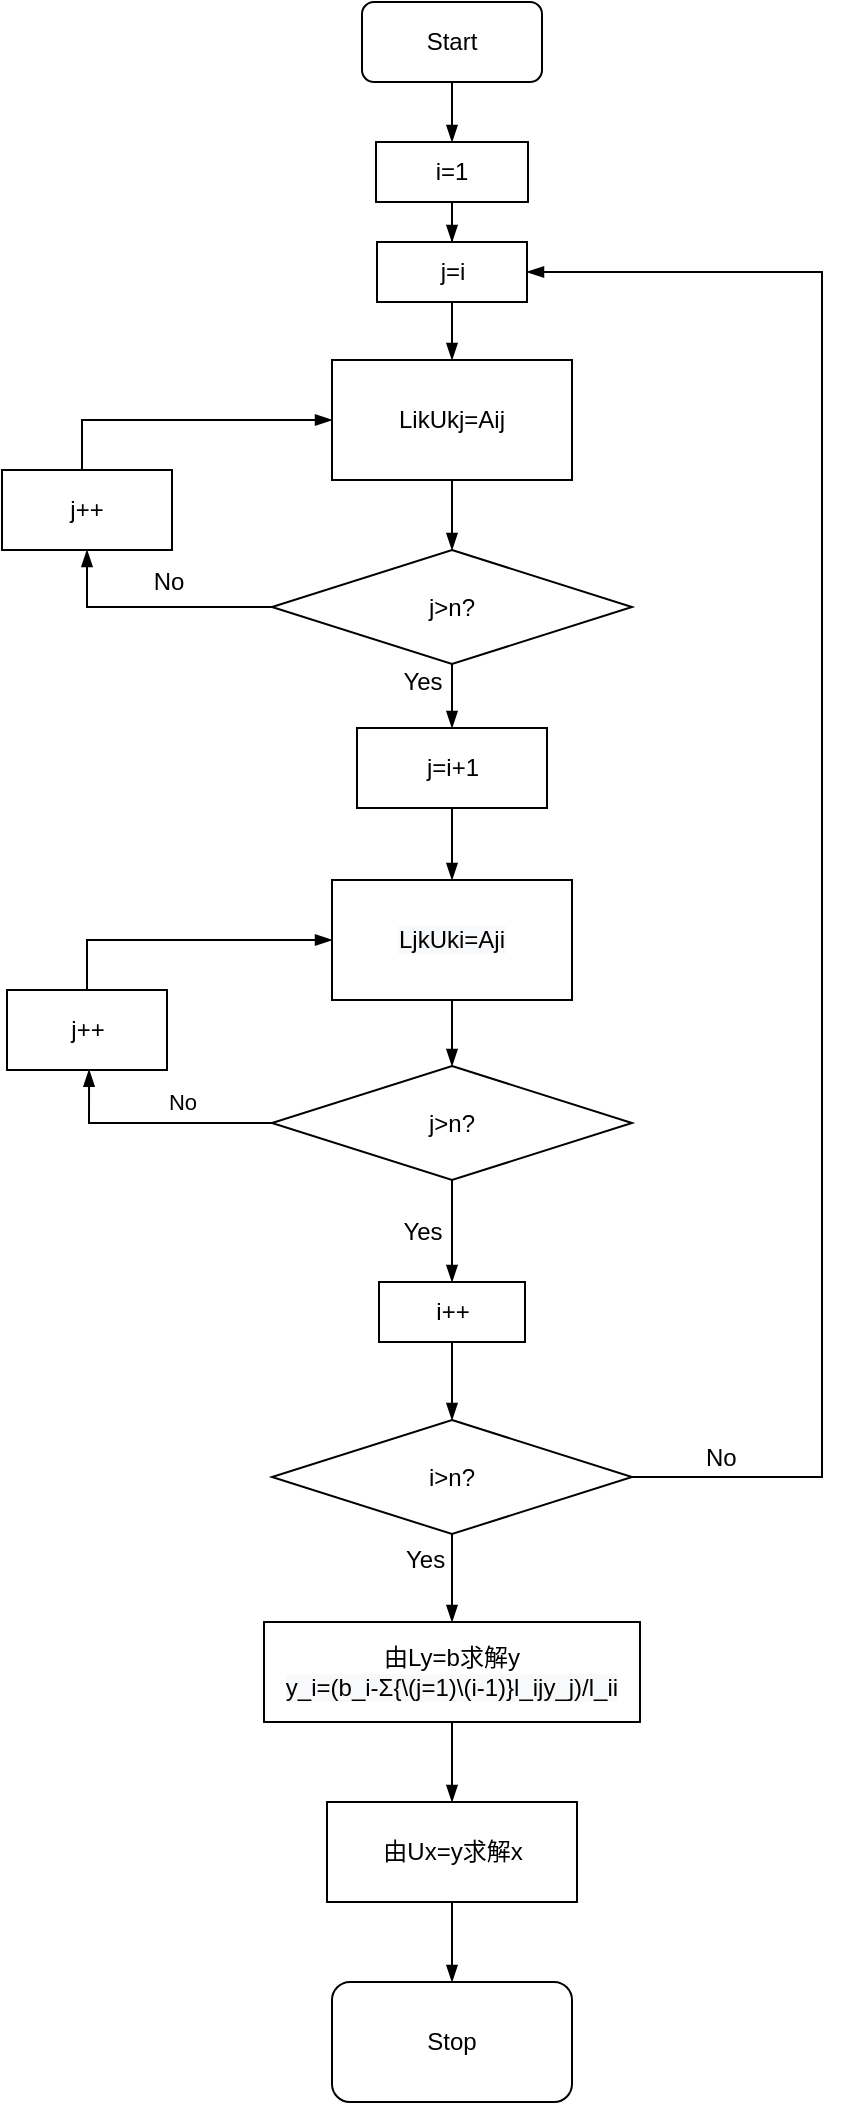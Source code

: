 <mxfile type="device" version="12.0.3" pages="1"><diagram id="EbZCrUCSlKqBI9k2eh18" name="Page-1"><mxGraphModel grid="1" dx="1024" dy="562" gridSize="10" guides="1" tooltips="1" connect="1" arrows="1" fold="1" page="1" pageScale="1" pageWidth="827" pageHeight="1169" math="0" shadow="0"><root><mxCell id="0"/><mxCell id="1" parent="0"/><mxCell id="fKsJ3nGGlRJkATa9-d3p-2" parent="1" style="edgeStyle=orthogonalEdgeStyle;rounded=0;orthogonalLoop=1;jettySize=auto;html=1;exitX=0.5;exitY=1;exitDx=0;exitDy=0;endArrow=blockThin;endFill=1;entryX=0.5;entryY=0;entryDx=0;entryDy=0;" edge="1" source="fKsJ3nGGlRJkATa9-d3p-1" target="fKsJ3nGGlRJkATa9-d3p-3"><mxGeometry as="geometry" relative="1"><mxPoint as="targetPoint" x="145" y="160"/></mxGeometry></mxCell><mxCell id="fKsJ3nGGlRJkATa9-d3p-1" value="Start" parent="1" style="rounded=1;whiteSpace=wrap;html=1;" vertex="1"><mxGeometry as="geometry" x="240" y="50" width="90" height="40"/></mxCell><mxCell id="fKsJ3nGGlRJkATa9-d3p-4" parent="1" style="edgeStyle=orthogonalEdgeStyle;rounded=0;orthogonalLoop=1;jettySize=auto;html=1;endArrow=blockThin;endFill=1;entryX=0.5;entryY=0;entryDx=0;entryDy=0;" edge="1" source="fKsJ3nGGlRJkATa9-d3p-3" target="fKsJ3nGGlRJkATa9-d3p-5"><mxGeometry as="geometry" relative="1"><mxPoint as="targetPoint" x="145" y="300"/></mxGeometry></mxCell><mxCell id="fKsJ3nGGlRJkATa9-d3p-3" value="i=1" parent="1" style="rounded=0;whiteSpace=wrap;html=1;" vertex="1"><mxGeometry as="geometry" x="247" y="120" width="76" height="30"/></mxCell><mxCell id="fKsJ3nGGlRJkATa9-d3p-6" parent="1" style="edgeStyle=orthogonalEdgeStyle;rounded=0;orthogonalLoop=1;jettySize=auto;html=1;exitX=0.5;exitY=1;exitDx=0;exitDy=0;endArrow=blockThin;endFill=1;entryX=0.5;entryY=0;entryDx=0;entryDy=0;" edge="1" source="fKsJ3nGGlRJkATa9-d3p-7" target="fKsJ3nGGlRJkATa9-d3p-8"><mxGeometry as="geometry" relative="1"><mxPoint as="targetPoint" x="144.529" y="420"/></mxGeometry></mxCell><mxCell id="fKsJ3nGGlRJkATa9-d3p-5" value="j=i" parent="1" style="rounded=0;whiteSpace=wrap;html=1;" vertex="1"><mxGeometry as="geometry" x="247.5" y="170" width="75" height="30"/></mxCell><mxCell id="fKsJ3nGGlRJkATa9-d3p-9" value="No" parent="1" style="edgeStyle=orthogonalEdgeStyle;rounded=0;orthogonalLoop=1;jettySize=auto;html=1;exitX=0;exitY=0.5;exitDx=0;exitDy=0;endArrow=blockThin;endFill=1;entryX=0.5;entryY=1;entryDx=0;entryDy=0;" edge="1" source="fKsJ3nGGlRJkATa9-d3p-8" target="fKsJ3nGGlRJkATa9-d3p-10"><mxGeometry as="geometry" x="0.342" y="-48" relative="1"><mxPoint as="targetPoint" x="150.412" y="660"/><mxPoint as="offset"/></mxGeometry></mxCell><mxCell id="fKsJ3nGGlRJkATa9-d3p-35" value="No" parent="fKsJ3nGGlRJkATa9-d3p-9" style="text;html=1;resizable=0;points=[];align=center;verticalAlign=middle;labelBackgroundColor=#ffffff;" vertex="1" connectable="0"><mxGeometry as="geometry" x="-0.048" y="2" relative="1"><mxPoint as="offset" x="5" y="-14.5"/></mxGeometry></mxCell><mxCell id="fKsJ3nGGlRJkATa9-d3p-33" parent="1" style="edgeStyle=orthogonalEdgeStyle;rounded=0;orthogonalLoop=1;jettySize=auto;html=1;exitX=0.5;exitY=1;exitDx=0;exitDy=0;entryX=0.5;entryY=0;entryDx=0;entryDy=0;endArrow=blockThin;endFill=1;" edge="1" source="fKsJ3nGGlRJkATa9-d3p-8" target="fKsJ3nGGlRJkATa9-d3p-13"><mxGeometry as="geometry" relative="1"/></mxCell><mxCell id="fKsJ3nGGlRJkATa9-d3p-34" value="Yes" parent="fKsJ3nGGlRJkATa9-d3p-33" style="text;html=1;resizable=0;points=[];align=center;verticalAlign=middle;labelBackgroundColor=#ffffff;" vertex="1" connectable="0"><mxGeometry as="geometry" x="-0.242" y="-2" relative="1"><mxPoint as="offset" x="-13" y="-3"/></mxGeometry></mxCell><mxCell id="fKsJ3nGGlRJkATa9-d3p-8" value="j&amp;gt;n?" parent="1" style="rhombus;whiteSpace=wrap;html=1;" vertex="1"><mxGeometry as="geometry" x="195" y="324" width="180" height="57"/></mxCell><mxCell id="fKsJ3nGGlRJkATa9-d3p-11" parent="1" style="edgeStyle=orthogonalEdgeStyle;rounded=0;orthogonalLoop=1;jettySize=auto;html=1;exitX=0.5;exitY=0;exitDx=0;exitDy=0;endArrow=blockThin;endFill=1;entryX=0;entryY=0.5;entryDx=0;entryDy=0;" edge="1" source="fKsJ3nGGlRJkATa9-d3p-10" target="fKsJ3nGGlRJkATa9-d3p-7"><mxGeometry as="geometry" relative="1"><mxPoint as="targetPoint" x="40" y="400"/><Array as="points"><mxPoint x="100" y="300"/><mxPoint x="100" y="259"/></Array></mxGeometry></mxCell><mxCell id="fKsJ3nGGlRJkATa9-d3p-10" value="j++" parent="1" style="rounded=0;whiteSpace=wrap;html=1;" vertex="1"><mxGeometry as="geometry" x="60.0" y="284" width="85" height="40"/></mxCell><mxCell id="fKsJ3nGGlRJkATa9-d3p-14" parent="1" style="edgeStyle=orthogonalEdgeStyle;rounded=0;orthogonalLoop=1;jettySize=auto;html=1;exitX=0.5;exitY=1;exitDx=0;exitDy=0;endArrow=blockThin;endFill=1;entryX=0.5;entryY=0;entryDx=0;entryDy=0;" edge="1" source="fKsJ3nGGlRJkATa9-d3p-13" target="fKsJ3nGGlRJkATa9-d3p-15"><mxGeometry as="geometry" relative="1"><mxPoint as="targetPoint" x="182.357" y="829.429"/></mxGeometry></mxCell><mxCell id="fKsJ3nGGlRJkATa9-d3p-13" value="j=i+1" parent="1" style="rounded=0;whiteSpace=wrap;html=1;" vertex="1"><mxGeometry as="geometry" x="237.5" y="413" width="95" height="40"/></mxCell><mxCell id="fKsJ3nGGlRJkATa9-d3p-28" parent="1" style="edgeStyle=orthogonalEdgeStyle;rounded=0;orthogonalLoop=1;jettySize=auto;html=1;exitX=0.5;exitY=1;exitDx=0;exitDy=0;endArrow=blockThin;endFill=1;" edge="1" source="fKsJ3nGGlRJkATa9-d3p-15" target="fKsJ3nGGlRJkATa9-d3p-18"><mxGeometry as="geometry" relative="1"/></mxCell><mxCell id="fKsJ3nGGlRJkATa9-d3p-15" value="&lt;span style=&quot;display: inline ; float: none ; background-color: rgb(248 , 249 , 250) ; color: rgb(0 , 0 , 0) ; font-family: &amp;#34;helvetica&amp;#34; ; font-size: 12px ; font-style: normal ; font-variant: normal ; font-weight: normal ; letter-spacing: normal ; line-height: 1.2 ; overflow-wrap: normal ; text-align: center ; text-decoration: none ; text-indent: 0px ; text-transform: none ; white-space: normal ; word-spacing: 0px&quot;&gt;LjkUki=Aji&lt;br&gt;&lt;/span&gt;" parent="1" style="rounded=0;whiteSpace=wrap;html=1;" vertex="1"><mxGeometry as="geometry" x="225" y="489" width="120" height="60"/></mxCell><mxCell id="fKsJ3nGGlRJkATa9-d3p-21" parent="1" style="edgeStyle=orthogonalEdgeStyle;rounded=0;orthogonalLoop=1;jettySize=auto;html=1;exitX=0.5;exitY=1;exitDx=0;exitDy=0;endArrow=blockThin;endFill=1;" edge="1" source="fKsJ3nGGlRJkATa9-d3p-18" target="fKsJ3nGGlRJkATa9-d3p-22"><mxGeometry as="geometry" relative="1"><mxPoint as="targetPoint" x="300" y="261.429"/></mxGeometry></mxCell><mxCell id="fKsJ3nGGlRJkATa9-d3p-24" value="Yes&lt;br&gt;" parent="fKsJ3nGGlRJkATa9-d3p-21" style="text;html=1;resizable=0;points=[];align=center;verticalAlign=middle;labelBackgroundColor=#ffffff;" vertex="1" connectable="0"><mxGeometry as="geometry" x="-0.795" relative="1"><mxPoint as="offset" x="-15" y="20.5"/></mxGeometry></mxCell><mxCell id="fKsJ3nGGlRJkATa9-d3p-18" value="j&amp;gt;n?" parent="1" style="rhombus;whiteSpace=wrap;html=1;" vertex="1"><mxGeometry as="geometry" x="195" y="582" width="180" height="57"/></mxCell><mxCell id="fKsJ3nGGlRJkATa9-d3p-36" parent="1" style="edgeStyle=orthogonalEdgeStyle;rounded=0;orthogonalLoop=1;jettySize=auto;html=1;exitX=0.5;exitY=1;exitDx=0;exitDy=0;endArrow=blockThin;endFill=1;entryX=0.5;entryY=0;entryDx=0;entryDy=0;" edge="1" source="fKsJ3nGGlRJkATa9-d3p-22" target="fKsJ3nGGlRJkATa9-d3p-37"><mxGeometry as="geometry" relative="1"><mxPoint as="targetPoint" x="285" y="750"/></mxGeometry></mxCell><mxCell id="fKsJ3nGGlRJkATa9-d3p-22" value="i++" parent="1" style="rounded=0;whiteSpace=wrap;html=1;" vertex="1"><mxGeometry as="geometry" x="248.5" y="690" width="73" height="30"/></mxCell><mxCell id="fKsJ3nGGlRJkATa9-d3p-7" value="LikUkj=Aij" parent="1" style="rounded=0;whiteSpace=wrap;html=1;" vertex="1"><mxGeometry as="geometry" x="225.0" y="229" width="120" height="60"/></mxCell><mxCell id="fKsJ3nGGlRJkATa9-d3p-25" parent="1" style="edgeStyle=orthogonalEdgeStyle;rounded=0;orthogonalLoop=1;jettySize=auto;html=1;exitX=0.5;exitY=1;exitDx=0;exitDy=0;endArrow=blockThin;endFill=1;" edge="1" source="fKsJ3nGGlRJkATa9-d3p-5" target="fKsJ3nGGlRJkATa9-d3p-7"><mxGeometry as="geometry" relative="1"><mxPoint as="targetPoint" x="144.529" y="420"/><mxPoint as="sourcePoint" x="285.333" y="200.333"/></mxGeometry></mxCell><mxCell id="fKsJ3nGGlRJkATa9-d3p-31" parent="1" style="edgeStyle=orthogonalEdgeStyle;rounded=0;orthogonalLoop=1;jettySize=auto;html=1;exitX=0.5;exitY=0;exitDx=0;exitDy=0;entryX=0;entryY=0.5;entryDx=0;entryDy=0;endArrow=blockThin;endFill=1;" edge="1" source="fKsJ3nGGlRJkATa9-d3p-19" target="fKsJ3nGGlRJkATa9-d3p-15"><mxGeometry as="geometry" relative="1"/></mxCell><mxCell id="fKsJ3nGGlRJkATa9-d3p-19" value="j++" parent="1" style="rounded=0;whiteSpace=wrap;html=1;" vertex="1"><mxGeometry as="geometry" x="62.5" y="544" width="80" height="40"/></mxCell><mxCell id="fKsJ3nGGlRJkATa9-d3p-27" value="No" parent="1" style="edgeStyle=orthogonalEdgeStyle;rounded=0;orthogonalLoop=1;jettySize=auto;html=1;exitX=0;exitY=0.5;exitDx=0;exitDy=0;endArrow=blockThin;endFill=1;entryX=0.513;entryY=0.997;entryDx=0;entryDy=0;entryPerimeter=0;" edge="1" source="fKsJ3nGGlRJkATa9-d3p-18" target="fKsJ3nGGlRJkATa9-d3p-19"><mxGeometry as="geometry" x="0.729" y="-46" relative="1"><mxPoint as="targetPoint" x="125" y="639"/><mxPoint as="sourcePoint" x="275.5" y="639"/><Array as="points"><mxPoint x="103" y="610"/></Array><mxPoint as="offset"/></mxGeometry></mxCell><mxCell id="fKsJ3nGGlRJkATa9-d3p-41" parent="1" style="edgeStyle=orthogonalEdgeStyle;rounded=0;orthogonalLoop=1;jettySize=auto;html=1;exitX=1;exitY=0.5;exitDx=0;exitDy=0;endArrow=blockThin;endFill=1;entryX=1;entryY=0.5;entryDx=0;entryDy=0;" edge="1" source="fKsJ3nGGlRJkATa9-d3p-37" target="fKsJ3nGGlRJkATa9-d3p-5"><mxGeometry as="geometry" relative="1"><mxPoint as="targetPoint" x="390" y="-16"/><Array as="points"><mxPoint x="470" y="788"/><mxPoint x="470" y="185"/></Array></mxGeometry></mxCell><mxCell id="fKsJ3nGGlRJkATa9-d3p-49" parent="1" style="edgeStyle=orthogonalEdgeStyle;rounded=0;orthogonalLoop=1;jettySize=auto;html=1;exitX=0.5;exitY=1;exitDx=0;exitDy=0;entryX=0.5;entryY=0;entryDx=0;entryDy=0;endArrow=blockThin;endFill=1;" edge="1" source="fKsJ3nGGlRJkATa9-d3p-37" target="fKsJ3nGGlRJkATa9-d3p-43"><mxGeometry as="geometry" relative="1"/></mxCell><mxCell id="fKsJ3nGGlRJkATa9-d3p-37" value="i&amp;gt;n?" parent="1" style="rhombus;whiteSpace=wrap;html=1;" vertex="1"><mxGeometry as="geometry" x="195" y="759" width="180" height="57"/></mxCell><mxCell id="fKsJ3nGGlRJkATa9-d3p-38" value="Stop" parent="1" style="rounded=1;whiteSpace=wrap;html=1;" vertex="1"><mxGeometry as="geometry" x="225" y="1040" width="120" height="60"/></mxCell><mxCell id="fKsJ3nGGlRJkATa9-d3p-40" value="Yes" parent="1" style="text;html=1;resizable=0;points=[];autosize=1;align=left;verticalAlign=top;spacingTop=-4;" vertex="1"><mxGeometry as="geometry" x="260.088" y="819" width="40" height="20"/></mxCell><mxCell id="fKsJ3nGGlRJkATa9-d3p-42" value="No" parent="1" style="text;html=1;resizable=0;points=[];autosize=1;align=left;verticalAlign=top;spacingTop=-4;" vertex="1"><mxGeometry as="geometry" x="410" y="767.5" width="30" height="20"/></mxCell><mxCell id="fKsJ3nGGlRJkATa9-d3p-44" parent="1" style="edgeStyle=orthogonalEdgeStyle;rounded=0;orthogonalLoop=1;jettySize=auto;html=1;exitX=0.5;exitY=1;exitDx=0;exitDy=0;endArrow=blockThin;endFill=1;entryX=0.5;entryY=0;entryDx=0;entryDy=0;" edge="1" source="fKsJ3nGGlRJkATa9-d3p-43" target="fKsJ3nGGlRJkATa9-d3p-47"><mxGeometry as="geometry" relative="1"><mxPoint as="targetPoint" x="287.793" y="950"/></mxGeometry></mxCell><mxCell id="fKsJ3nGGlRJkATa9-d3p-43" value="由Ly=b求解y&lt;br&gt;&lt;span style=&quot;display: inline ; float: none ; background-color: rgb(248 , 249 , 250) ; color: rgb(0 , 0 , 0) ; font-family: &amp;#34;helvetica&amp;#34; ; font-size: 12px ; font-style: normal ; font-variant: normal ; font-weight: normal ; letter-spacing: normal ; line-height: 1.2 ; overflow-wrap: normal ; text-align: center ; text-decoration: none ; text-indent: 0px ; text-transform: none ; white-space: normal ; word-spacing: 0px&quot;&gt;y_i=(b_i-Σ{\(j=1)\(i-1)}l_ijy_j)/l_ii&lt;/span&gt;" parent="1" style="rounded=0;whiteSpace=wrap;html=1;" vertex="1"><mxGeometry as="geometry" x="191" y="860" width="188" height="50"/></mxCell><mxCell id="fKsJ3nGGlRJkATa9-d3p-48" parent="1" style="edgeStyle=orthogonalEdgeStyle;rounded=0;orthogonalLoop=1;jettySize=auto;html=1;exitX=0.5;exitY=1;exitDx=0;exitDy=0;entryX=0.5;entryY=0;entryDx=0;entryDy=0;endArrow=blockThin;endFill=1;" edge="1" source="fKsJ3nGGlRJkATa9-d3p-47" target="fKsJ3nGGlRJkATa9-d3p-38"><mxGeometry as="geometry" relative="1"/></mxCell><mxCell id="fKsJ3nGGlRJkATa9-d3p-47" value="由Ux=y求解x" parent="1" style="rounded=0;whiteSpace=wrap;html=1;" vertex="1"><mxGeometry as="geometry" x="222.5" y="950" width="125" height="50"/></mxCell></root></mxGraphModel></diagram></mxfile>